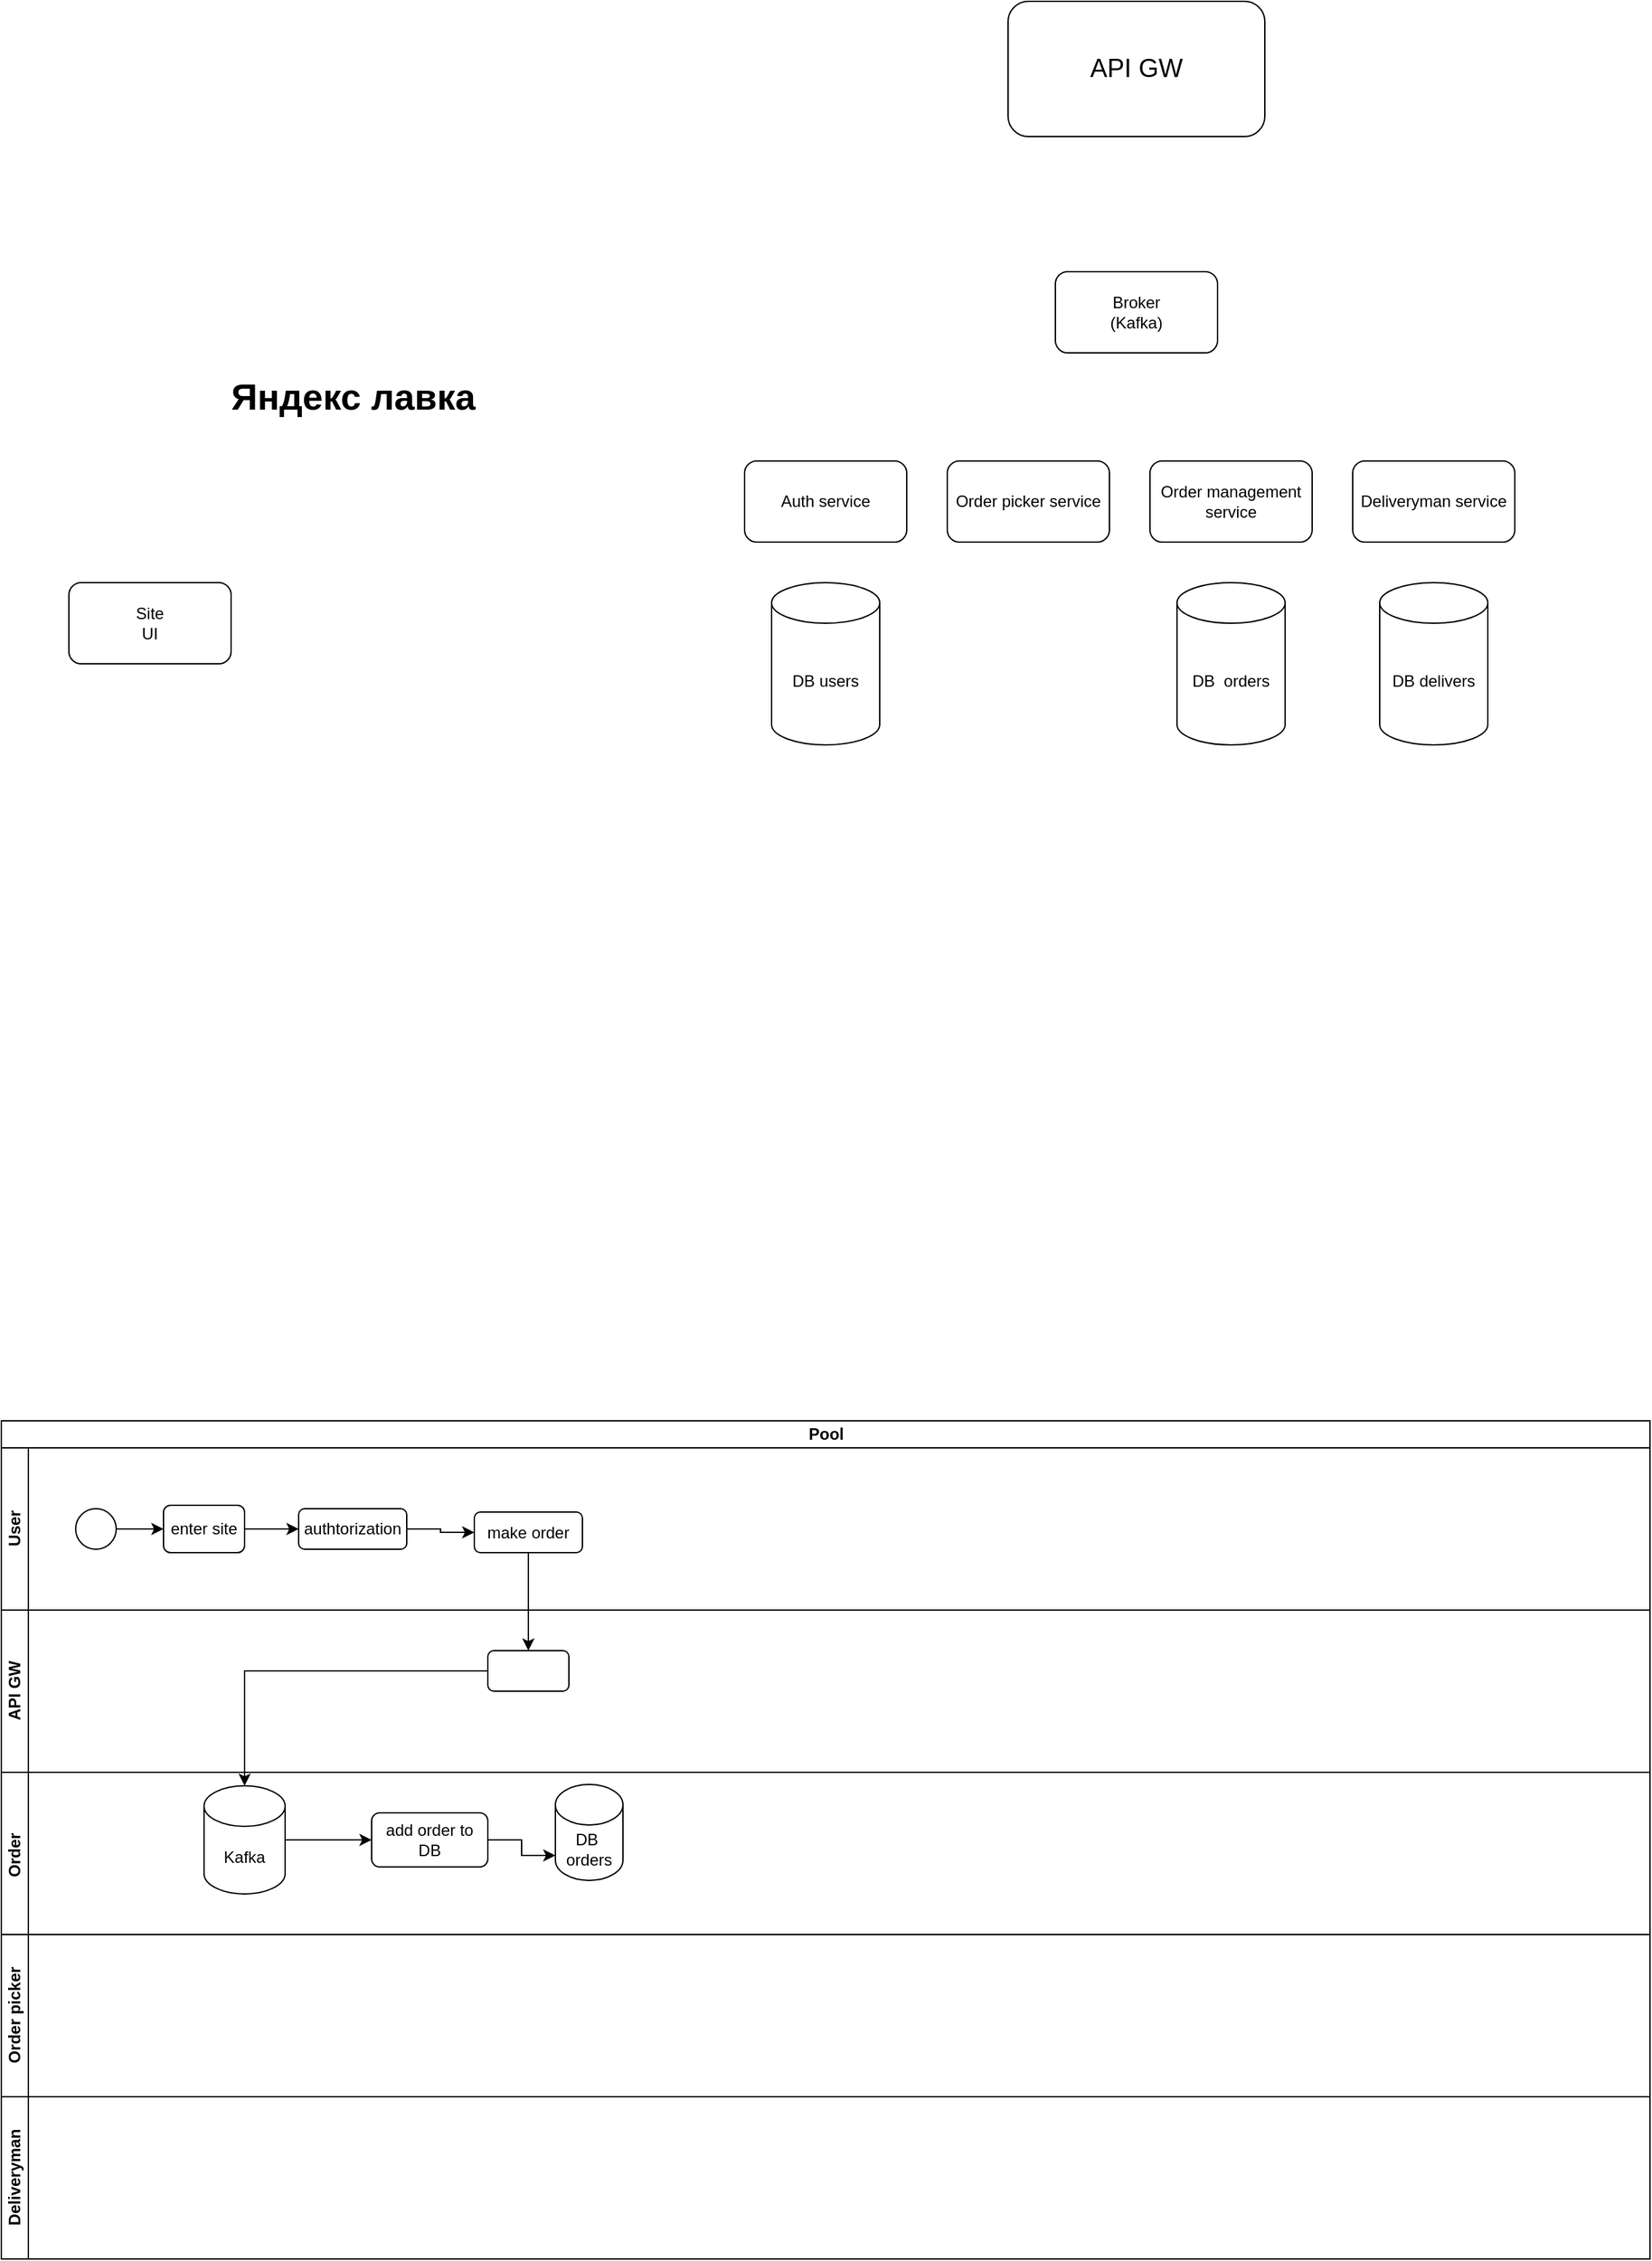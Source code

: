 <mxfile version="28.1.2">
  <diagram name="Страница — 1" id="S_1nVSsigX1wQKj-s-Wd">
    <mxGraphModel dx="1295" dy="2037" grid="1" gridSize="10" guides="1" tooltips="1" connect="1" arrows="1" fold="1" page="1" pageScale="1" pageWidth="827" pageHeight="1169" math="0" shadow="0">
      <root>
        <mxCell id="0" />
        <mxCell id="1" parent="0" />
        <mxCell id="pppW7GSR7pbcedPbxuVP-1" value="Site&lt;br&gt;UI" style="rounded=1;whiteSpace=wrap;html=1;" vertex="1" parent="1">
          <mxGeometry x="150" y="280" width="120" height="60" as="geometry" />
        </mxCell>
        <mxCell id="pppW7GSR7pbcedPbxuVP-2" value="&lt;font style=&quot;font-size: 27px;&quot;&gt;&lt;b&gt;Яндекс лавка&lt;/b&gt;&lt;/font&gt;" style="text;html=1;align=center;verticalAlign=middle;resizable=0;points=[];autosize=1;strokeColor=none;fillColor=none;" vertex="1" parent="1">
          <mxGeometry x="260" y="118" width="200" height="50" as="geometry" />
        </mxCell>
        <mxCell id="pppW7GSR7pbcedPbxuVP-3" value="&lt;font style=&quot;font-size: 19px;&quot;&gt;API GW&lt;/font&gt;" style="rounded=1;whiteSpace=wrap;html=1;" vertex="1" parent="1">
          <mxGeometry x="845" y="-150" width="190" height="100" as="geometry" />
        </mxCell>
        <mxCell id="pppW7GSR7pbcedPbxuVP-5" value="Broker&lt;br&gt;(Kafka)" style="rounded=1;whiteSpace=wrap;html=1;" vertex="1" parent="1">
          <mxGeometry x="880" y="50" width="120" height="60" as="geometry" />
        </mxCell>
        <mxCell id="pppW7GSR7pbcedPbxuVP-15" value="DB delivers" style="shape=cylinder3;whiteSpace=wrap;html=1;boundedLbl=1;backgroundOutline=1;size=15;" vertex="1" parent="1">
          <mxGeometry x="1120" y="280" width="80" height="120" as="geometry" />
        </mxCell>
        <mxCell id="pppW7GSR7pbcedPbxuVP-16" value="DB users" style="shape=cylinder3;whiteSpace=wrap;html=1;boundedLbl=1;backgroundOutline=1;size=15;" vertex="1" parent="1">
          <mxGeometry x="670" y="280" width="80" height="120" as="geometry" />
        </mxCell>
        <mxCell id="pppW7GSR7pbcedPbxuVP-17" value="DB&amp;nbsp; orders" style="shape=cylinder3;whiteSpace=wrap;html=1;boundedLbl=1;backgroundOutline=1;size=15;" vertex="1" parent="1">
          <mxGeometry x="970" y="280" width="80" height="120" as="geometry" />
        </mxCell>
        <mxCell id="pppW7GSR7pbcedPbxuVP-19" value="Auth service" style="rounded=1;whiteSpace=wrap;html=1;" vertex="1" parent="1">
          <mxGeometry x="650" y="190" width="120" height="60" as="geometry" />
        </mxCell>
        <mxCell id="pppW7GSR7pbcedPbxuVP-20" value="Order management service" style="rounded=1;whiteSpace=wrap;html=1;" vertex="1" parent="1">
          <mxGeometry x="950" y="190" width="120" height="60" as="geometry" />
        </mxCell>
        <mxCell id="pppW7GSR7pbcedPbxuVP-21" value="Deliveryman service" style="rounded=1;whiteSpace=wrap;html=1;" vertex="1" parent="1">
          <mxGeometry x="1100" y="190" width="120" height="60" as="geometry" />
        </mxCell>
        <mxCell id="pppW7GSR7pbcedPbxuVP-22" value="Order picker service" style="rounded=1;whiteSpace=wrap;html=1;" vertex="1" parent="1">
          <mxGeometry x="800" y="190" width="120" height="60" as="geometry" />
        </mxCell>
        <mxCell id="pppW7GSR7pbcedPbxuVP-30" value="Pool" style="swimlane;childLayout=stackLayout;resizeParent=1;resizeParentMax=0;horizontal=1;startSize=20;horizontalStack=0;html=1;" vertex="1" parent="1">
          <mxGeometry x="100" y="900" width="1220" height="620" as="geometry" />
        </mxCell>
        <mxCell id="pppW7GSR7pbcedPbxuVP-31" value="User" style="swimlane;startSize=20;horizontal=0;html=1;" vertex="1" parent="pppW7GSR7pbcedPbxuVP-30">
          <mxGeometry y="20" width="1220" height="120" as="geometry" />
        </mxCell>
        <mxCell id="pppW7GSR7pbcedPbxuVP-43" style="edgeStyle=orthogonalEdgeStyle;rounded=0;orthogonalLoop=1;jettySize=auto;html=1;entryX=0;entryY=0.5;entryDx=0;entryDy=0;" edge="1" parent="pppW7GSR7pbcedPbxuVP-31" source="pppW7GSR7pbcedPbxuVP-40" target="pppW7GSR7pbcedPbxuVP-41">
          <mxGeometry relative="1" as="geometry" />
        </mxCell>
        <mxCell id="pppW7GSR7pbcedPbxuVP-40" value="" style="ellipse;whiteSpace=wrap;html=1;aspect=fixed;" vertex="1" parent="pppW7GSR7pbcedPbxuVP-31">
          <mxGeometry x="55" y="45" width="30" height="30" as="geometry" />
        </mxCell>
        <mxCell id="pppW7GSR7pbcedPbxuVP-44" style="edgeStyle=orthogonalEdgeStyle;rounded=0;orthogonalLoop=1;jettySize=auto;html=1;entryX=0;entryY=0.5;entryDx=0;entryDy=0;" edge="1" parent="pppW7GSR7pbcedPbxuVP-31" source="pppW7GSR7pbcedPbxuVP-41" target="pppW7GSR7pbcedPbxuVP-42">
          <mxGeometry relative="1" as="geometry" />
        </mxCell>
        <mxCell id="pppW7GSR7pbcedPbxuVP-41" value="enter site" style="rounded=1;whiteSpace=wrap;html=1;" vertex="1" parent="pppW7GSR7pbcedPbxuVP-31">
          <mxGeometry x="120" y="42.5" width="60" height="35" as="geometry" />
        </mxCell>
        <mxCell id="pppW7GSR7pbcedPbxuVP-57" style="edgeStyle=orthogonalEdgeStyle;rounded=0;orthogonalLoop=1;jettySize=auto;html=1;entryX=0;entryY=0.5;entryDx=0;entryDy=0;" edge="1" parent="pppW7GSR7pbcedPbxuVP-31" source="pppW7GSR7pbcedPbxuVP-42" target="pppW7GSR7pbcedPbxuVP-45">
          <mxGeometry relative="1" as="geometry" />
        </mxCell>
        <mxCell id="pppW7GSR7pbcedPbxuVP-42" value="authtorization" style="rounded=1;whiteSpace=wrap;html=1;" vertex="1" parent="pppW7GSR7pbcedPbxuVP-31">
          <mxGeometry x="220" y="45" width="80" height="30" as="geometry" />
        </mxCell>
        <mxCell id="pppW7GSR7pbcedPbxuVP-45" value="make order" style="rounded=1;whiteSpace=wrap;html=1;" vertex="1" parent="pppW7GSR7pbcedPbxuVP-31">
          <mxGeometry x="350" y="47.5" width="80" height="30" as="geometry" />
        </mxCell>
        <mxCell id="pppW7GSR7pbcedPbxuVP-47" value="API GW" style="swimlane;startSize=20;horizontal=0;html=1;" vertex="1" parent="pppW7GSR7pbcedPbxuVP-30">
          <mxGeometry y="140" width="1220" height="120" as="geometry" />
        </mxCell>
        <mxCell id="pppW7GSR7pbcedPbxuVP-48" value="" style="rounded=1;whiteSpace=wrap;html=1;" vertex="1" parent="pppW7GSR7pbcedPbxuVP-47">
          <mxGeometry x="360" y="30" width="60" height="30" as="geometry" />
        </mxCell>
        <mxCell id="pppW7GSR7pbcedPbxuVP-32" value="Order&amp;nbsp;" style="swimlane;startSize=20;horizontal=0;html=1;" vertex="1" parent="pppW7GSR7pbcedPbxuVP-30">
          <mxGeometry y="260" width="1220" height="120" as="geometry" />
        </mxCell>
        <mxCell id="pppW7GSR7pbcedPbxuVP-51" value="DB&amp;nbsp; orders" style="shape=cylinder3;whiteSpace=wrap;html=1;boundedLbl=1;backgroundOutline=1;size=15;" vertex="1" parent="pppW7GSR7pbcedPbxuVP-32">
          <mxGeometry x="410" y="9" width="50" height="71" as="geometry" />
        </mxCell>
        <mxCell id="pppW7GSR7pbcedPbxuVP-54" value="add order to DB" style="rounded=1;whiteSpace=wrap;html=1;" vertex="1" parent="pppW7GSR7pbcedPbxuVP-32">
          <mxGeometry x="274" y="30" width="86" height="40" as="geometry" />
        </mxCell>
        <mxCell id="pppW7GSR7pbcedPbxuVP-56" style="edgeStyle=orthogonalEdgeStyle;rounded=0;orthogonalLoop=1;jettySize=auto;html=1;entryX=0;entryY=0;entryDx=0;entryDy=52.5;entryPerimeter=0;" edge="1" parent="pppW7GSR7pbcedPbxuVP-32" source="pppW7GSR7pbcedPbxuVP-54" target="pppW7GSR7pbcedPbxuVP-51">
          <mxGeometry relative="1" as="geometry" />
        </mxCell>
        <mxCell id="pppW7GSR7pbcedPbxuVP-62" style="edgeStyle=orthogonalEdgeStyle;rounded=0;orthogonalLoop=1;jettySize=auto;html=1;" edge="1" parent="pppW7GSR7pbcedPbxuVP-32" source="pppW7GSR7pbcedPbxuVP-60" target="pppW7GSR7pbcedPbxuVP-54">
          <mxGeometry relative="1" as="geometry" />
        </mxCell>
        <mxCell id="pppW7GSR7pbcedPbxuVP-60" value="Kafka" style="shape=cylinder3;whiteSpace=wrap;html=1;boundedLbl=1;backgroundOutline=1;size=15;" vertex="1" parent="pppW7GSR7pbcedPbxuVP-32">
          <mxGeometry x="150" y="10" width="60" height="80" as="geometry" />
        </mxCell>
        <mxCell id="pppW7GSR7pbcedPbxuVP-33" value="Order picker" style="swimlane;startSize=20;horizontal=0;html=1;" vertex="1" parent="pppW7GSR7pbcedPbxuVP-30">
          <mxGeometry y="380" width="1220" height="120" as="geometry">
            <mxRectangle y="260" width="1220" height="30" as="alternateBounds" />
          </mxGeometry>
        </mxCell>
        <mxCell id="pppW7GSR7pbcedPbxuVP-35" value="Deliveryman" style="swimlane;startSize=20;horizontal=0;html=1;" vertex="1" parent="pppW7GSR7pbcedPbxuVP-30">
          <mxGeometry y="500" width="1220" height="120" as="geometry">
            <mxRectangle y="260" width="1220" height="30" as="alternateBounds" />
          </mxGeometry>
        </mxCell>
        <mxCell id="pppW7GSR7pbcedPbxuVP-49" style="edgeStyle=orthogonalEdgeStyle;rounded=0;orthogonalLoop=1;jettySize=auto;html=1;entryX=0.5;entryY=0;entryDx=0;entryDy=0;" edge="1" parent="pppW7GSR7pbcedPbxuVP-30" source="pppW7GSR7pbcedPbxuVP-45" target="pppW7GSR7pbcedPbxuVP-48">
          <mxGeometry relative="1" as="geometry" />
        </mxCell>
        <mxCell id="pppW7GSR7pbcedPbxuVP-61" style="edgeStyle=orthogonalEdgeStyle;rounded=0;orthogonalLoop=1;jettySize=auto;html=1;entryX=0.5;entryY=0;entryDx=0;entryDy=0;entryPerimeter=0;" edge="1" parent="pppW7GSR7pbcedPbxuVP-30" source="pppW7GSR7pbcedPbxuVP-48" target="pppW7GSR7pbcedPbxuVP-60">
          <mxGeometry relative="1" as="geometry" />
        </mxCell>
      </root>
    </mxGraphModel>
  </diagram>
</mxfile>
